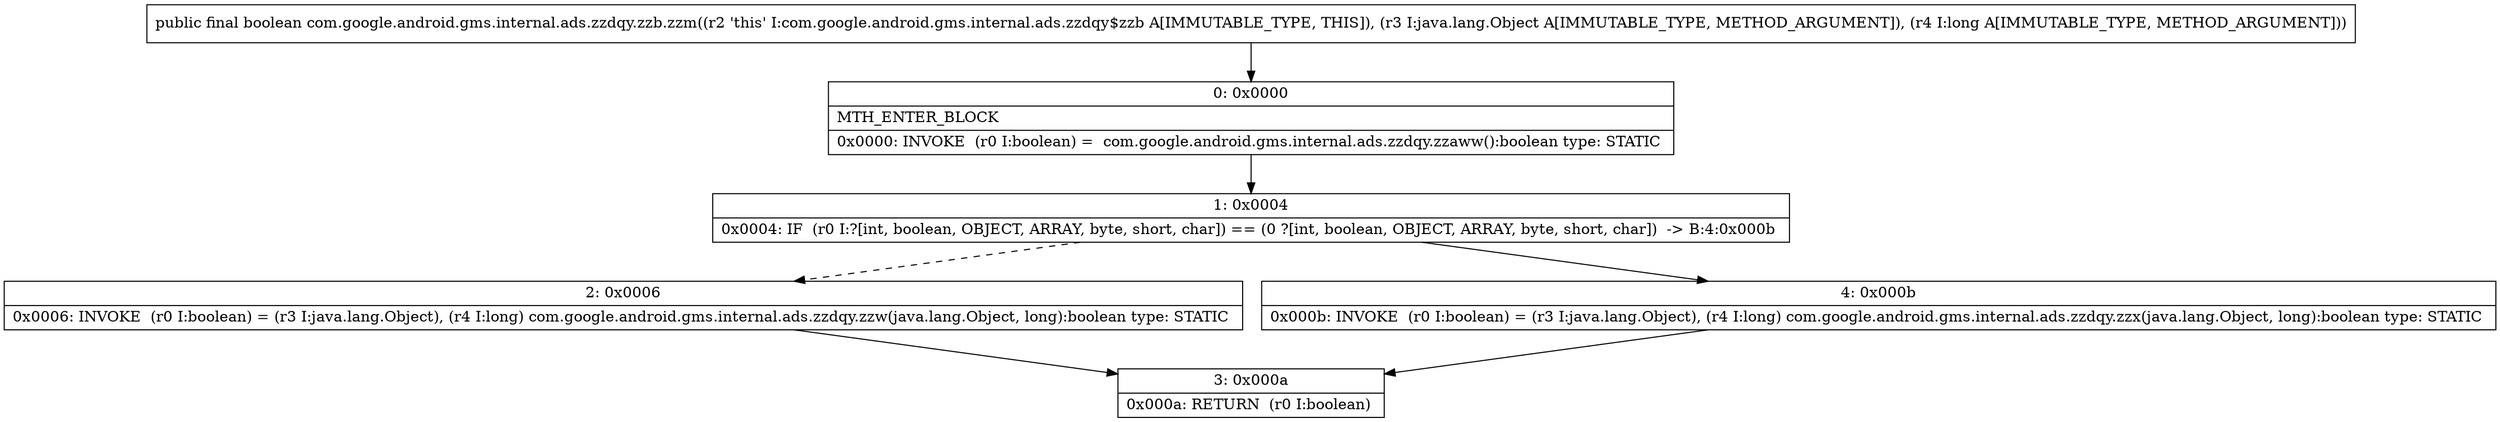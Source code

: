 digraph "CFG forcom.google.android.gms.internal.ads.zzdqy.zzb.zzm(Ljava\/lang\/Object;J)Z" {
Node_0 [shape=record,label="{0\:\ 0x0000|MTH_ENTER_BLOCK\l|0x0000: INVOKE  (r0 I:boolean) =  com.google.android.gms.internal.ads.zzdqy.zzaww():boolean type: STATIC \l}"];
Node_1 [shape=record,label="{1\:\ 0x0004|0x0004: IF  (r0 I:?[int, boolean, OBJECT, ARRAY, byte, short, char]) == (0 ?[int, boolean, OBJECT, ARRAY, byte, short, char])  \-\> B:4:0x000b \l}"];
Node_2 [shape=record,label="{2\:\ 0x0006|0x0006: INVOKE  (r0 I:boolean) = (r3 I:java.lang.Object), (r4 I:long) com.google.android.gms.internal.ads.zzdqy.zzw(java.lang.Object, long):boolean type: STATIC \l}"];
Node_3 [shape=record,label="{3\:\ 0x000a|0x000a: RETURN  (r0 I:boolean) \l}"];
Node_4 [shape=record,label="{4\:\ 0x000b|0x000b: INVOKE  (r0 I:boolean) = (r3 I:java.lang.Object), (r4 I:long) com.google.android.gms.internal.ads.zzdqy.zzx(java.lang.Object, long):boolean type: STATIC \l}"];
MethodNode[shape=record,label="{public final boolean com.google.android.gms.internal.ads.zzdqy.zzb.zzm((r2 'this' I:com.google.android.gms.internal.ads.zzdqy$zzb A[IMMUTABLE_TYPE, THIS]), (r3 I:java.lang.Object A[IMMUTABLE_TYPE, METHOD_ARGUMENT]), (r4 I:long A[IMMUTABLE_TYPE, METHOD_ARGUMENT])) }"];
MethodNode -> Node_0;
Node_0 -> Node_1;
Node_1 -> Node_2[style=dashed];
Node_1 -> Node_4;
Node_2 -> Node_3;
Node_4 -> Node_3;
}

